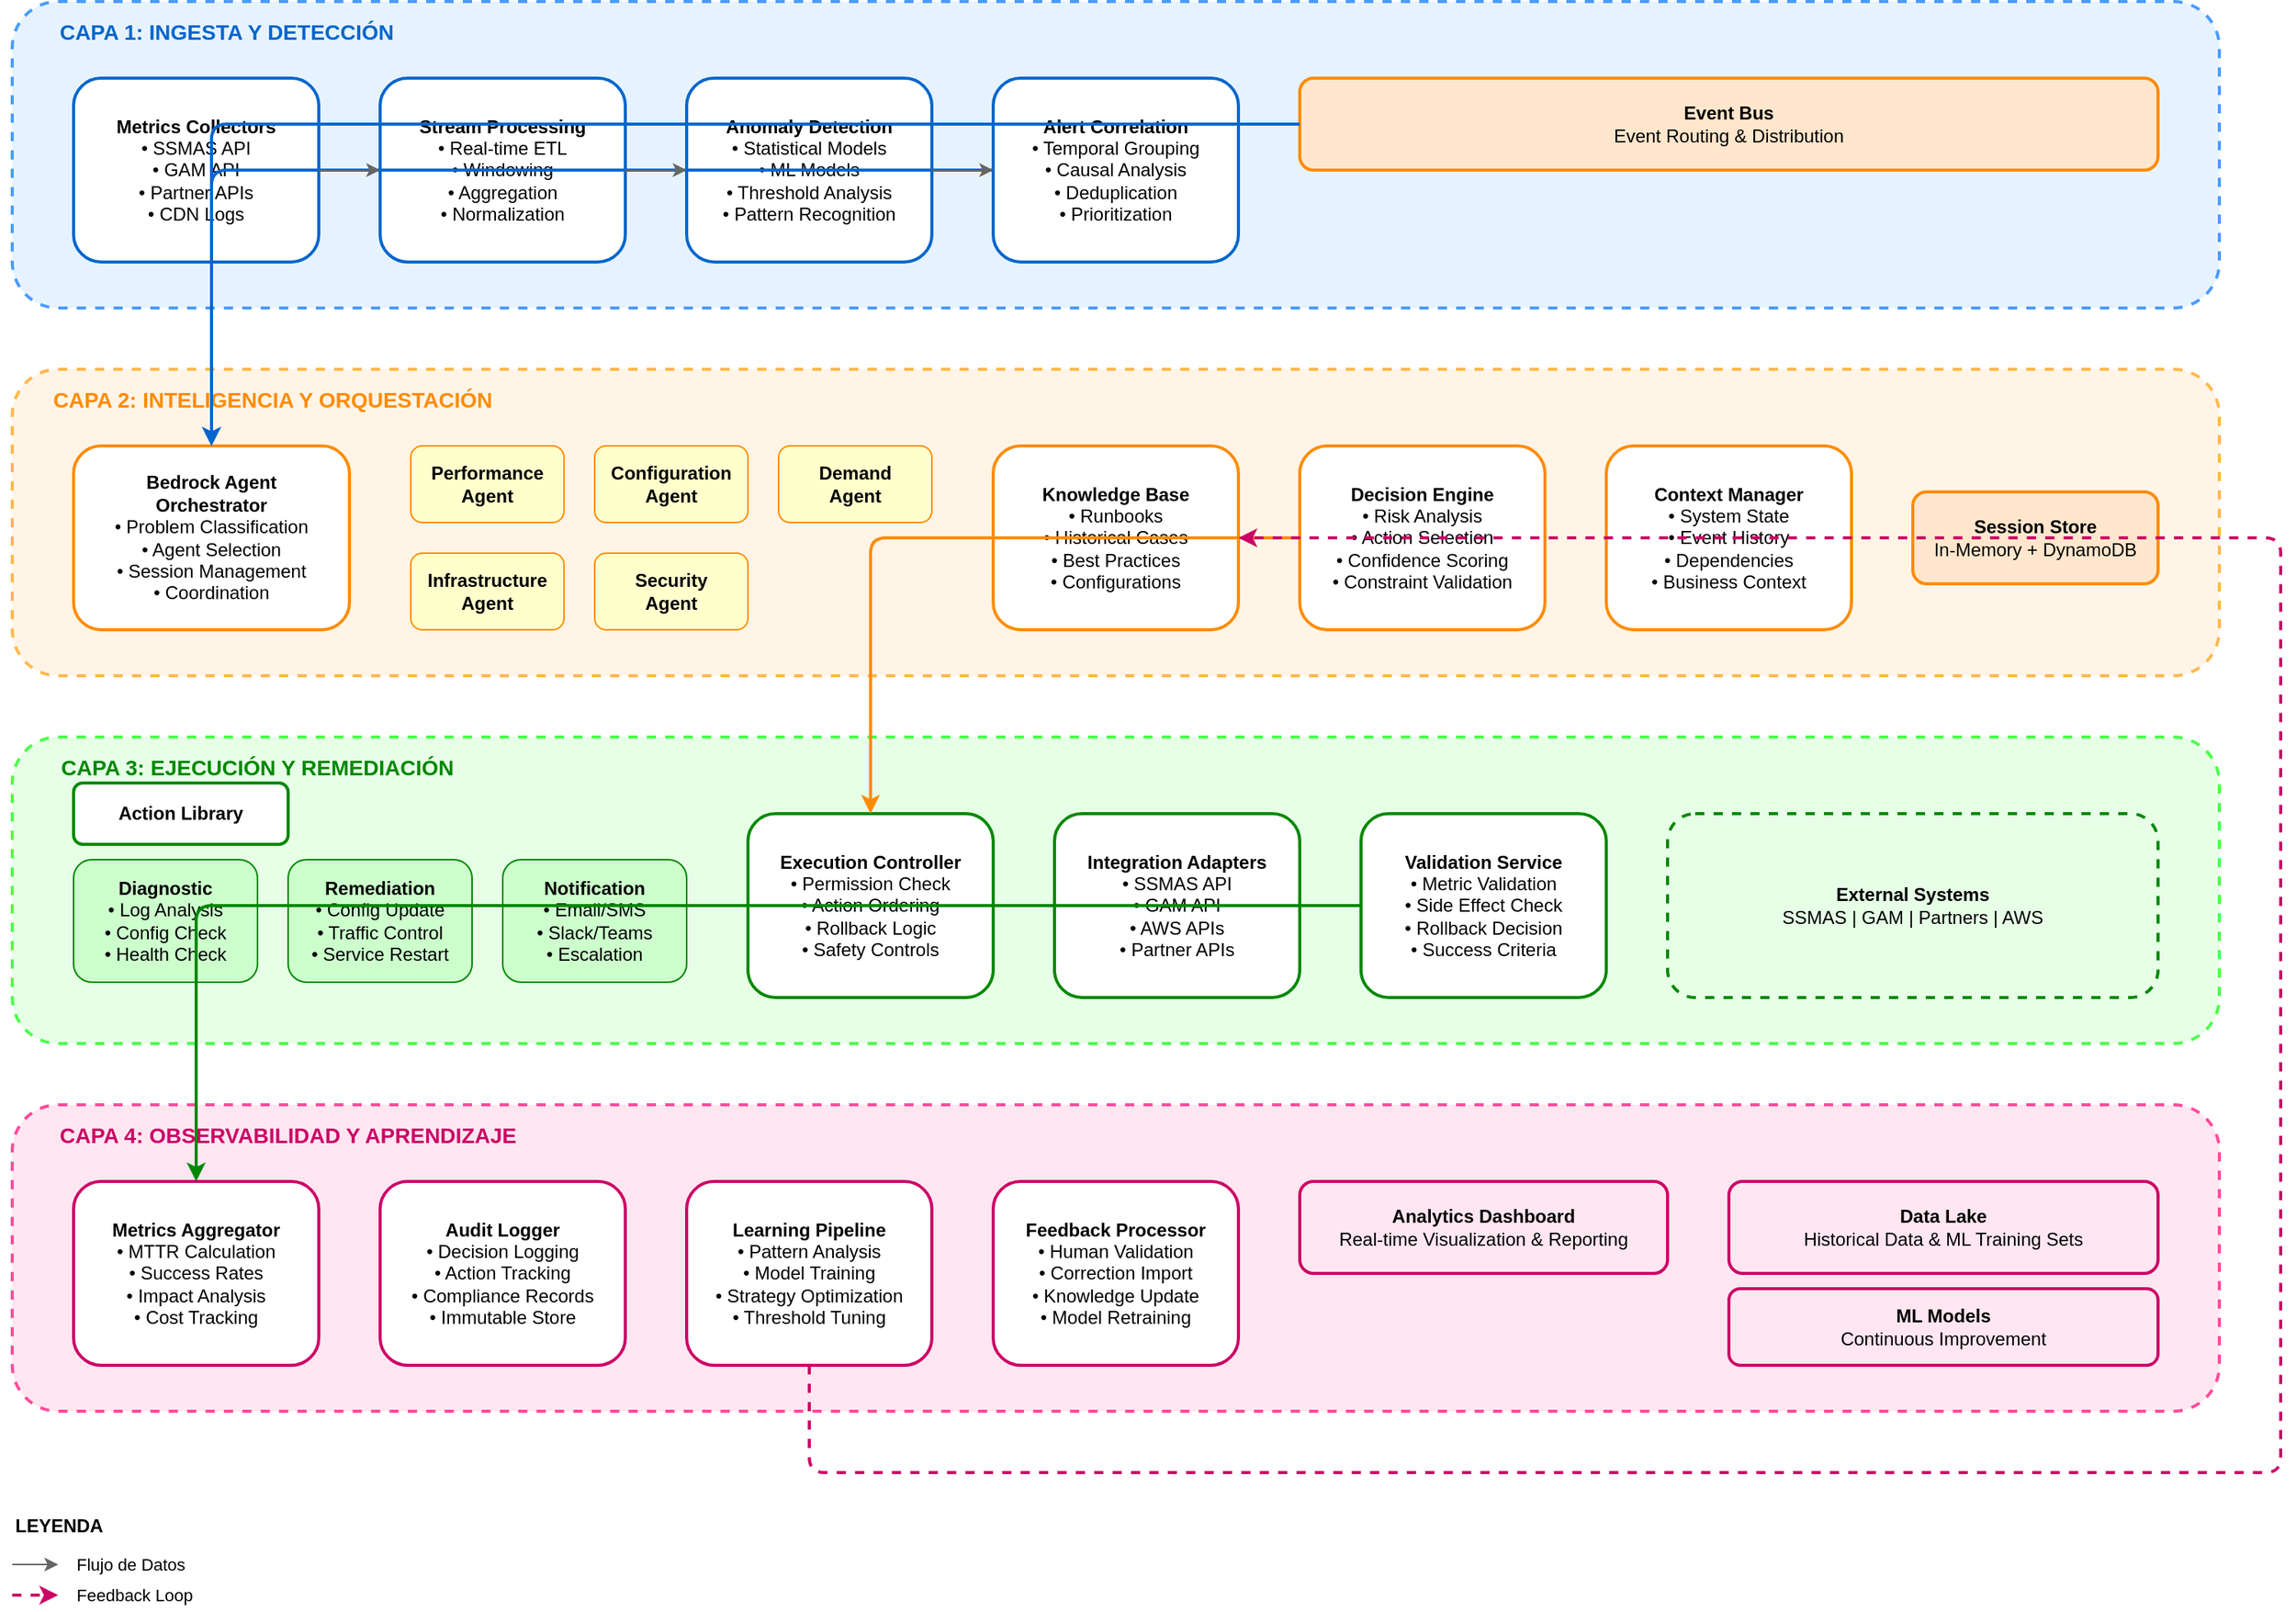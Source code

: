 <?xml version="1.0" encoding="UTF-8"?>
<mxfile version="24.7.16">
  <diagram name="Arquitectura Funcional" id="functional-architecture">
    <mxGraphModel dx="2000" dy="1200" grid="1" gridSize="10" guides="1" tooltips="1" connect="1" arrows="1" fold="1" page="1" pageScale="1" pageWidth="1600" pageHeight="1200" math="0" shadow="0">
      <root>
        <mxCell id="0" />
        <mxCell id="1" parent="0" />

        <!-- Background Groups -->
        <!-- Layer 1: Ingesta y Detección -->
        <mxCell id="layer1-group" value="" style="rounded=1;whiteSpace=wrap;html=1;fillColor=#E6F3FF;strokeColor=#4B9BFF;strokeWidth=2;dashed=1;" vertex="1" parent="1">
          <mxGeometry x="80" y="80" width="1440" height="200" as="geometry" />
        </mxCell>
        <mxCell id="layer1-label" value="&lt;b&gt;CAPA 1: INGESTA Y DETECCIÓN&lt;/b&gt;" style="text;html=1;strokeColor=none;fillColor=none;align=center;verticalAlign=middle;whiteSpace=wrap;rounded=0;fontSize=14;fontColor=#0066CC;" vertex="1" parent="1">
          <mxGeometry x="80" y="85" width="280" height="30" as="geometry" />
        </mxCell>

        <!-- Layer 2: Inteligencia y Orquestación -->
        <mxCell id="layer2-group" value="" style="rounded=1;whiteSpace=wrap;html=1;fillColor=#FFF4E6;strokeColor=#FFB84B;strokeWidth=2;dashed=1;" vertex="1" parent="1">
          <mxGeometry x="80" y="320" width="1440" height="200" as="geometry" />
        </mxCell>
        <mxCell id="layer2-label" value="&lt;b&gt;CAPA 2: INTELIGENCIA Y ORQUESTACIÓN&lt;/b&gt;" style="text;html=1;strokeColor=none;fillColor=none;align=center;verticalAlign=middle;whiteSpace=wrap;rounded=0;fontSize=14;fontColor=#FF8C00;" vertex="1" parent="1">
          <mxGeometry x="80" y="325" width="340" height="30" as="geometry" />
        </mxCell>

        <!-- Layer 3: Ejecución y Remediación -->
        <mxCell id="layer3-group" value="" style="rounded=1;whiteSpace=wrap;html=1;fillColor=#E6FFE6;strokeColor=#4BFF4B;strokeWidth=2;dashed=1;" vertex="1" parent="1">
          <mxGeometry x="80" y="560" width="1440" height="200" as="geometry" />
        </mxCell>
        <mxCell id="layer3-label" value="&lt;b&gt;CAPA 3: EJECUCIÓN Y REMEDIACIÓN&lt;/b&gt;" style="text;html=1;strokeColor=none;fillColor=none;align=center;verticalAlign=middle;whiteSpace=wrap;rounded=0;fontSize=14;fontColor=#008800;" vertex="1" parent="1">
          <mxGeometry x="80" y="565" width="320" height="30" as="geometry" />
        </mxCell>

        <!-- Layer 4: Observabilidad y Aprendizaje -->
        <mxCell id="layer4-group" value="" style="rounded=1;whiteSpace=wrap;html=1;fillColor=#FFE6F0;strokeColor=#FF4B9B;strokeWidth=2;dashed=1;" vertex="1" parent="1">
          <mxGeometry x="80" y="800" width="1440" height="200" as="geometry" />
        </mxCell>
        <mxCell id="layer4-label" value="&lt;b&gt;CAPA 4: OBSERVABILIDAD Y APRENDIZAJE&lt;/b&gt;" style="text;html=1;strokeColor=none;fillColor=none;align=center;verticalAlign=middle;whiteSpace=wrap;rounded=0;fontSize=14;fontColor=#CC0066;" vertex="1" parent="1">
          <mxGeometry x="80" y="805" width="360" height="30" as="geometry" />
        </mxCell>

        <!-- Layer 1 Components -->
        <!-- Metrics Collectors -->
        <mxCell id="metrics-collectors" value="&lt;b&gt;Metrics Collectors&lt;/b&gt;&lt;br&gt;• SSMAS API&lt;br&gt;• GAM API&lt;br&gt;• Partner APIs&lt;br&gt;• CDN Logs" style="rounded=1;whiteSpace=wrap;html=1;fillColor=#FFFFFF;strokeColor=#0066CC;strokeWidth=2;" vertex="1" parent="1">
          <mxGeometry x="120" y="130" width="160" height="120" as="geometry" />
        </mxCell>

        <!-- Stream Processing -->
        <mxCell id="stream-processing" value="&lt;b&gt;Stream Processing&lt;/b&gt;&lt;br&gt;• Real-time ETL&lt;br&gt;• Windowing&lt;br&gt;• Aggregation&lt;br&gt;• Normalization" style="rounded=1;whiteSpace=wrap;html=1;fillColor=#FFFFFF;strokeColor=#0066CC;strokeWidth=2;" vertex="1" parent="1">
          <mxGeometry x="320" y="130" width="160" height="120" as="geometry" />
        </mxCell>

        <!-- Anomaly Detection -->
        <mxCell id="anomaly-detection" value="&lt;b&gt;Anomaly Detection&lt;/b&gt;&lt;br&gt;• Statistical Models&lt;br&gt;• ML Models&lt;br&gt;• Threshold Analysis&lt;br&gt;• Pattern Recognition" style="rounded=1;whiteSpace=wrap;html=1;fillColor=#FFFFFF;strokeColor=#0066CC;strokeWidth=2;" vertex="1" parent="1">
          <mxGeometry x="520" y="130" width="160" height="120" as="geometry" />
        </mxCell>

        <!-- Alert Correlation -->
        <mxCell id="alert-correlation" value="&lt;b&gt;Alert Correlation&lt;/b&gt;&lt;br&gt;• Temporal Grouping&lt;br&gt;• Causal Analysis&lt;br&gt;• Deduplication&lt;br&gt;• Prioritization" style="rounded=1;whiteSpace=wrap;html=1;fillColor=#FFFFFF;strokeColor=#0066CC;strokeWidth=2;" vertex="1" parent="1">
          <mxGeometry x="720" y="130" width="160" height="120" as="geometry" />
        </mxCell>

        <!-- Event Bus -->
        <mxCell id="event-bus" value="&lt;b&gt;Event Bus&lt;/b&gt;&lt;br&gt;Event Routing &amp; Distribution" style="rounded=1;whiteSpace=wrap;html=1;fillColor=#FFE6CC;strokeColor=#FF8C00;strokeWidth=2;" vertex="1" parent="1">
          <mxGeometry x="920" y="130" width="560" height="60" as="geometry" />
        </mxCell>

        <!-- Layer 2 Components -->
        <!-- Bedrock Orchestrator -->
        <mxCell id="bedrock-orchestrator" value="&lt;b&gt;Bedrock Agent&lt;/b&gt;&lt;br&gt;&lt;b&gt;Orchestrator&lt;/b&gt;&lt;br&gt;• Problem Classification&lt;br&gt;• Agent Selection&lt;br&gt;• Session Management&lt;br&gt;• Coordination" style="rounded=1;whiteSpace=wrap;html=1;fillColor=#FFFFFF;strokeColor=#FF8C00;strokeWidth=2;" vertex="1" parent="1">
          <mxGeometry x="120" y="370" width="180" height="120" as="geometry" />
        </mxCell>

        <!-- Specialized Agents -->
        <mxCell id="perf-agent" value="&lt;b&gt;Performance&lt;/b&gt;&lt;br&gt;&lt;b&gt;Agent&lt;/b&gt;" style="rounded=1;whiteSpace=wrap;html=1;fillColor=#FFFFCC;strokeColor=#FF8C00;strokeWidth=1;" vertex="1" parent="1">
          <mxGeometry x="340" y="370" width="100" height="50" as="geometry" />
        </mxCell>

        <mxCell id="config-agent" value="&lt;b&gt;Configuration&lt;/b&gt;&lt;br&gt;&lt;b&gt;Agent&lt;/b&gt;" style="rounded=1;whiteSpace=wrap;html=1;fillColor=#FFFFCC;strokeColor=#FF8C00;strokeWidth=1;" vertex="1" parent="1">
          <mxGeometry x="460" y="370" width="100" height="50" as="geometry" />
        </mxCell>

        <mxCell id="demand-agent" value="&lt;b&gt;Demand&lt;/b&gt;&lt;br&gt;&lt;b&gt;Agent&lt;/b&gt;" style="rounded=1;whiteSpace=wrap;html=1;fillColor=#FFFFCC;strokeColor=#FF8C00;strokeWidth=1;" vertex="1" parent="1">
          <mxGeometry x="580" y="370" width="100" height="50" as="geometry" />
        </mxCell>

        <mxCell id="infra-agent" value="&lt;b&gt;Infrastructure&lt;/b&gt;&lt;br&gt;&lt;b&gt;Agent&lt;/b&gt;" style="rounded=1;whiteSpace=wrap;html=1;fillColor=#FFFFCC;strokeColor=#FF8C00;strokeWidth=1;" vertex="1" parent="1">
          <mxGeometry x="340" y="440" width="100" height="50" as="geometry" />
        </mxCell>

        <mxCell id="security-agent" value="&lt;b&gt;Security&lt;/b&gt;&lt;br&gt;&lt;b&gt;Agent&lt;/b&gt;" style="rounded=1;whiteSpace=wrap;html=1;fillColor=#FFFFCC;strokeColor=#FF8C00;strokeWidth=1;" vertex="1" parent="1">
          <mxGeometry x="460" y="440" width="100" height="50" as="geometry" />
        </mxCell>

        <!-- Knowledge Base -->
        <mxCell id="knowledge-base" value="&lt;b&gt;Knowledge Base&lt;/b&gt;&lt;br&gt;• Runbooks&lt;br&gt;• Historical Cases&lt;br&gt;• Best Practices&lt;br&gt;• Configurations" style="rounded=1;whiteSpace=wrap;html=1;fillColor=#FFFFFF;strokeColor=#FF8C00;strokeWidth=2;" vertex="1" parent="1">
          <mxGeometry x="720" y="370" width="160" height="120" as="geometry" />
        </mxCell>

        <!-- Decision Engine -->
        <mxCell id="decision-engine" value="&lt;b&gt;Decision Engine&lt;/b&gt;&lt;br&gt;• Risk Analysis&lt;br&gt;• Action Selection&lt;br&gt;• Confidence Scoring&lt;br&gt;• Constraint Validation" style="rounded=1;whiteSpace=wrap;html=1;fillColor=#FFFFFF;strokeColor=#FF8C00;strokeWidth=2;" vertex="1" parent="1">
          <mxGeometry x="920" y="370" width="160" height="120" as="geometry" />
        </mxCell>

        <!-- Context Manager -->
        <mxCell id="context-manager" value="&lt;b&gt;Context Manager&lt;/b&gt;&lt;br&gt;• System State&lt;br&gt;• Event History&lt;br&gt;• Dependencies&lt;br&gt;• Business Context" style="rounded=1;whiteSpace=wrap;html=1;fillColor=#FFFFFF;strokeColor=#FF8C00;strokeWidth=2;" vertex="1" parent="1">
          <mxGeometry x="1120" y="370" width="160" height="120" as="geometry" />
        </mxCell>

        <!-- Session Store -->
        <mxCell id="session-store" value="&lt;b&gt;Session Store&lt;/b&gt;&lt;br&gt;In-Memory + DynamoDB" style="rounded=1;whiteSpace=wrap;html=1;fillColor=#FFE6CC;strokeColor=#FF8C00;strokeWidth=2;" vertex="1" parent="1">
          <mxGeometry x="1320" y="400" width="160" height="60" as="geometry" />
        </mxCell>

        <!-- Layer 3 Components -->
        <!-- Action Library -->
        <mxCell id="action-library" value="&lt;b&gt;Action Library&lt;/b&gt;" style="rounded=1;whiteSpace=wrap;html=1;fillColor=#FFFFFF;strokeColor=#008800;strokeWidth=2;" vertex="1" parent="1">
          <mxGeometry x="120" y="590" width="140" height="40" as="geometry" />
        </mxCell>

        <!-- Diagnostic Actions -->
        <mxCell id="diagnostic-actions" value="&lt;b&gt;Diagnostic&lt;/b&gt;&lt;br&gt;• Log Analysis&lt;br&gt;• Config Check&lt;br&gt;• Health Check" style="rounded=1;whiteSpace=wrap;html=1;fillColor=#CCFFCC;strokeColor=#008800;strokeWidth=1;" vertex="1" parent="1">
          <mxGeometry x="120" y="640" width="120" height="80" as="geometry" />
        </mxCell>

        <!-- Remediation Actions -->
        <mxCell id="remediation-actions" value="&lt;b&gt;Remediation&lt;/b&gt;&lt;br&gt;• Config Update&lt;br&gt;• Traffic Control&lt;br&gt;• Service Restart" style="rounded=1;whiteSpace=wrap;html=1;fillColor=#CCFFCC;strokeColor=#008800;strokeWidth=1;" vertex="1" parent="1">
          <mxGeometry x="260" y="640" width="120" height="80" as="geometry" />
        </mxCell>

        <!-- Notification Actions -->
        <mxCell id="notification-actions" value="&lt;b&gt;Notification&lt;/b&gt;&lt;br&gt;• Email/SMS&lt;br&gt;• Slack/Teams&lt;br&gt;• Escalation" style="rounded=1;whiteSpace=wrap;html=1;fillColor=#CCFFCC;strokeColor=#008800;strokeWidth=1;" vertex="1" parent="1">
          <mxGeometry x="400" y="640" width="120" height="80" as="geometry" />
        </mxCell>

        <!-- Execution Controller -->
        <mxCell id="execution-controller" value="&lt;b&gt;Execution Controller&lt;/b&gt;&lt;br&gt;• Permission Check&lt;br&gt;• Action Ordering&lt;br&gt;• Rollback Logic&lt;br&gt;• Safety Controls" style="rounded=1;whiteSpace=wrap;html=1;fillColor=#FFFFFF;strokeColor=#008800;strokeWidth=2;" vertex="1" parent="1">
          <mxGeometry x="560" y="610" width="160" height="120" as="geometry" />
        </mxCell>

        <!-- Integration Adapters -->
        <mxCell id="integration-adapters" value="&lt;b&gt;Integration Adapters&lt;/b&gt;&lt;br&gt;• SSMAS API&lt;br&gt;• GAM API&lt;br&gt;• AWS APIs&lt;br&gt;• Partner APIs" style="rounded=1;whiteSpace=wrap;html=1;fillColor=#FFFFFF;strokeColor=#008800;strokeWidth=2;" vertex="1" parent="1">
          <mxGeometry x="760" y="610" width="160" height="120" as="geometry" />
        </mxCell>

        <!-- Validation Service -->
        <mxCell id="validation-service" value="&lt;b&gt;Validation Service&lt;/b&gt;&lt;br&gt;• Metric Validation&lt;br&gt;• Side Effect Check&lt;br&gt;• Rollback Decision&lt;br&gt;• Success Criteria" style="rounded=1;whiteSpace=wrap;html=1;fillColor=#FFFFFF;strokeColor=#008800;strokeWidth=2;" vertex="1" parent="1">
          <mxGeometry x="960" y="610" width="160" height="120" as="geometry" />
        </mxCell>

        <!-- External Systems -->
        <mxCell id="external-systems" value="&lt;b&gt;External Systems&lt;/b&gt;&lt;br&gt;SSMAS | GAM | Partners | AWS" style="rounded=1;whiteSpace=wrap;html=1;fillColor=#E6FFE6;strokeColor=#008800;strokeWidth=2;dashed=1;" vertex="1" parent="1">
          <mxGeometry x="1160" y="610" width="320" height="120" as="geometry" />
        </mxCell>

        <!-- Layer 4 Components -->
        <!-- Metrics Aggregator -->
        <mxCell id="metrics-aggregator" value="&lt;b&gt;Metrics Aggregator&lt;/b&gt;&lt;br&gt;• MTTR Calculation&lt;br&gt;• Success Rates&lt;br&gt;• Impact Analysis&lt;br&gt;• Cost Tracking" style="rounded=1;whiteSpace=wrap;html=1;fillColor=#FFFFFF;strokeColor=#CC0066;strokeWidth=2;" vertex="1" parent="1">
          <mxGeometry x="120" y="850" width="160" height="120" as="geometry" />
        </mxCell>

        <!-- Audit Logger -->
        <mxCell id="audit-logger" value="&lt;b&gt;Audit Logger&lt;/b&gt;&lt;br&gt;• Decision Logging&lt;br&gt;• Action Tracking&lt;br&gt;• Compliance Records&lt;br&gt;• Immutable Store" style="rounded=1;whiteSpace=wrap;html=1;fillColor=#FFFFFF;strokeColor=#CC0066;strokeWidth=2;" vertex="1" parent="1">
          <mxGeometry x="320" y="850" width="160" height="120" as="geometry" />
        </mxCell>

        <!-- Learning Pipeline -->
        <mxCell id="learning-pipeline" value="&lt;b&gt;Learning Pipeline&lt;/b&gt;&lt;br&gt;• Pattern Analysis&lt;br&gt;• Model Training&lt;br&gt;• Strategy Optimization&lt;br&gt;• Threshold Tuning" style="rounded=1;whiteSpace=wrap;html=1;fillColor=#FFFFFF;strokeColor=#CC0066;strokeWidth=2;" vertex="1" parent="1">
          <mxGeometry x="520" y="850" width="160" height="120" as="geometry" />
        </mxCell>

        <!-- Feedback Processor -->
        <mxCell id="feedback-processor" value="&lt;b&gt;Feedback Processor&lt;/b&gt;&lt;br&gt;• Human Validation&lt;br&gt;• Correction Import&lt;br&gt;• Knowledge Update&lt;br&gt;• Model Retraining" style="rounded=1;whiteSpace=wrap;html=1;fillColor=#FFFFFF;strokeColor=#CC0066;strokeWidth=2;" vertex="1" parent="1">
          <mxGeometry x="720" y="850" width="160" height="120" as="geometry" />
        </mxCell>

        <!-- Analytics Dashboard -->
        <mxCell id="analytics-dashboard" value="&lt;b&gt;Analytics Dashboard&lt;/b&gt;&lt;br&gt;Real-time Visualization &amp; Reporting" style="rounded=1;whiteSpace=wrap;html=1;fillColor=#FFE6F0;strokeColor=#CC0066;strokeWidth=2;" vertex="1" parent="1">
          <mxGeometry x="920" y="850" width="240" height="60" as="geometry" />
        </mxCell>

        <!-- Data Lake -->
        <mxCell id="data-lake" value="&lt;b&gt;Data Lake&lt;/b&gt;&lt;br&gt;Historical Data &amp; ML Training Sets" style="rounded=1;whiteSpace=wrap;html=1;fillColor=#FFE6F0;strokeColor=#CC0066;strokeWidth=2;" vertex="1" parent="1">
          <mxGeometry x="1200" y="850" width="280" height="60" as="geometry" />
        </mxCell>

        <!-- ML Models -->
        <mxCell id="ml-models" value="&lt;b&gt;ML Models&lt;/b&gt;&lt;br&gt;Continuous Improvement" style="rounded=1;whiteSpace=wrap;html=1;fillColor=#FFE6F0;strokeColor=#CC0066;strokeWidth=2;" vertex="1" parent="1">
          <mxGeometry x="1200" y="920" width="280" height="50" as="geometry" />
        </mxCell>

        <!-- Connections -->
        <!-- Layer 1 to Layer 2 -->
        <mxCell id="edge1" style="edgeStyle=orthogonalEdgeStyle;rounded=1;orthogonalLoop=1;jettySize=auto;html=1;strokeColor=#0066CC;strokeWidth=2;startArrow=none;endArrow=classic;" edge="1" parent="1" source="alert-correlation" target="bedrock-orchestrator">
          <mxGeometry relative="1" as="geometry" />
        </mxCell>

        <mxCell id="edge2" style="edgeStyle=orthogonalEdgeStyle;rounded=1;orthogonalLoop=1;jettySize=auto;html=1;strokeColor=#0066CC;strokeWidth=2;startArrow=none;endArrow=classic;" edge="1" parent="1" source="event-bus" target="bedrock-orchestrator">
          <mxGeometry relative="1" as="geometry" />
        </mxCell>

        <!-- Layer 2 to Layer 3 -->
        <mxCell id="edge3" style="edgeStyle=orthogonalEdgeStyle;rounded=1;orthogonalLoop=1;jettySize=auto;html=1;strokeColor=#FF8C00;strokeWidth=2;startArrow=none;endArrow=classic;" edge="1" parent="1" source="decision-engine" target="execution-controller">
          <mxGeometry relative="1" as="geometry" />
        </mxCell>

        <!-- Layer 3 to Layer 4 -->
        <mxCell id="edge4" style="edgeStyle=orthogonalEdgeStyle;rounded=1;orthogonalLoop=1;jettySize=auto;html=1;strokeColor=#008800;strokeWidth=2;startArrow=none;endArrow=classic;" edge="1" parent="1" source="validation-service" target="metrics-aggregator">
          <mxGeometry relative="1" as="geometry" />
        </mxCell>

        <!-- Feedback Loop -->
        <mxCell id="feedback-loop" style="edgeStyle=orthogonalEdgeStyle;rounded=1;orthogonalLoop=1;jettySize=auto;html=1;strokeColor=#CC0066;strokeWidth=2;startArrow=none;endArrow=classic;dashed=1;" edge="1" parent="1" source="learning-pipeline" target="knowledge-base">
          <mxGeometry relative="1" as="geometry">
            <Array as="points">
              <mxPoint x="600" y="1040" />
              <mxPoint x="1560" y="1040" />
              <mxPoint x="1560" y="430" />
            </Array>
          </mxGeometry>
        </mxCell>

        <!-- Internal Layer Connections -->
        <mxCell id="internal1" style="edgeStyle=orthogonalEdgeStyle;rounded=0;orthogonalLoop=1;jettySize=auto;html=1;strokeColor=#666666;strokeWidth=1;startArrow=none;endArrow=classic;" edge="1" parent="1" source="metrics-collectors" target="stream-processing">
          <mxGeometry relative="1" as="geometry" />
        </mxCell>

        <mxCell id="internal2" style="edgeStyle=orthogonalEdgeStyle;rounded=0;orthogonalLoop=1;jettySize=auto;html=1;strokeColor=#666666;strokeWidth=1;startArrow=none;endArrow=classic;" edge="1" parent="1" source="stream-processing" target="anomaly-detection">
          <mxGeometry relative="1" as="geometry" />
        </mxCell>

        <mxCell id="internal3" style="edgeStyle=orthogonalEdgeStyle;rounded=0;orthogonalLoop=1;jettySize=auto;html=1;strokeColor=#666666;strokeWidth=1;startArrow=none;endArrow=classic;" edge="1" parent="1" source="anomaly-detection" target="alert-correlation">
          <mxGeometry relative="1" as="geometry" />
        </mxCell>

        <!-- Legend -->
        <mxCell id="legend-title" value="&lt;b&gt;LEYENDA&lt;/b&gt;" style="text;html=1;strokeColor=none;fillColor=none;align=left;verticalAlign=middle;whiteSpace=wrap;rounded=0;fontSize=12;" vertex="1" parent="1">
          <mxGeometry x="80" y="1060" width="100" height="30" as="geometry" />
        </mxCell>

        <mxCell id="legend-flow" value="Flujo de Datos" style="text;html=1;strokeColor=none;fillColor=none;align=left;verticalAlign=middle;whiteSpace=wrap;rounded=0;fontSize=11;" vertex="1" parent="1">
          <mxGeometry x="120" y="1090" width="100" height="20" as="geometry" />
        </mxCell>
        <mxCell id="legend-flow-line" value="" style="endArrow=classic;html=1;strokeColor=#666666;strokeWidth=1;" edge="1" parent="1">
          <mxGeometry width="50" height="50" relative="1" as="geometry">
            <mxPoint x="80" y="1100" as="sourcePoint" />
            <mxPoint x="110" y="1100" as="targetPoint" />
          </mxGeometry>
        </mxCell>

        <mxCell id="legend-feedback" value="Feedback Loop" style="text;html=1;strokeColor=none;fillColor=none;align=left;verticalAlign=middle;whiteSpace=wrap;rounded=0;fontSize=11;" vertex="1" parent="1">
          <mxGeometry x="120" y="1110" width="100" height="20" as="geometry" />
        </mxCell>
        <mxCell id="legend-feedback-line" value="" style="endArrow=classic;html=1;strokeColor=#CC0066;strokeWidth=2;dashed=1;" edge="1" parent="1">
          <mxGeometry width="50" height="50" relative="1" as="geometry">
            <mxPoint x="80" y="1120" as="sourcePoint" />
            <mxPoint x="110" y="1120" as="targetPoint" />
          </mxGeometry>
        </mxCell>

      </root>
    </mxGraphModel>
  </diagram>
</mxfile>